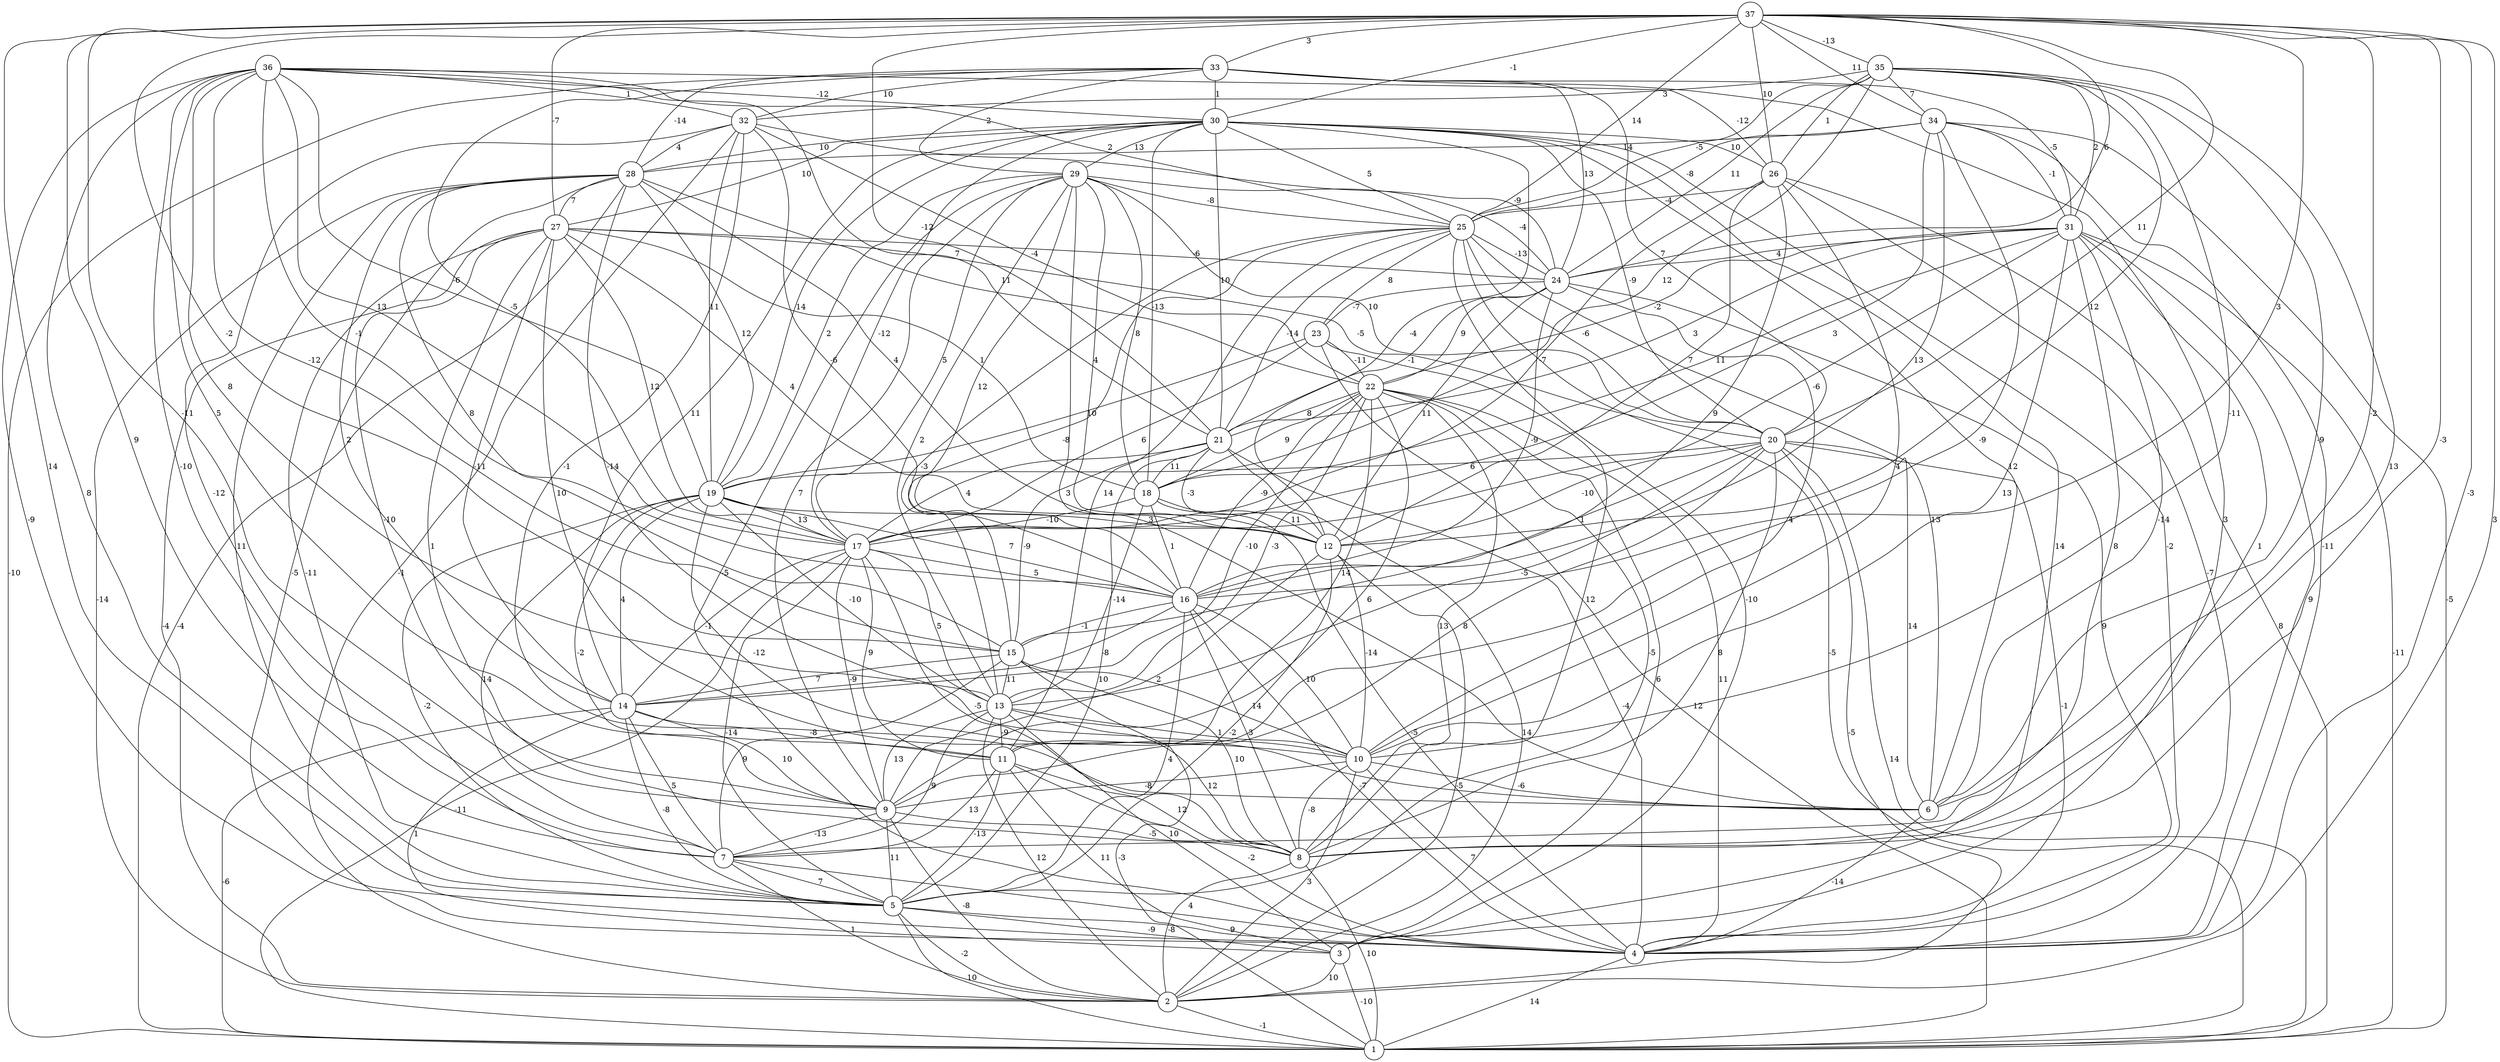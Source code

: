 graph { 
	 fontname="Helvetica,Arial,sans-serif" 
	 node [shape = circle]; 
	 37 -- 2 [label = "3"];
	 37 -- 4 [label = "-3"];
	 37 -- 5 [label = "14"];
	 37 -- 6 [label = "-2"];
	 37 -- 7 [label = "9"];
	 37 -- 8 [label = "-3"];
	 37 -- 9 [label = "-11"];
	 37 -- 15 [label = "-2"];
	 37 -- 16 [label = "3"];
	 37 -- 20 [label = "11"];
	 37 -- 21 [label = "-12"];
	 37 -- 24 [label = "6"];
	 37 -- 25 [label = "14"];
	 37 -- 26 [label = "10"];
	 37 -- 27 [label = "-7"];
	 37 -- 30 [label = "-1"];
	 37 -- 33 [label = "3"];
	 37 -- 34 [label = "11"];
	 37 -- 35 [label = "-13"];
	 36 -- 4 [label = "-9"];
	 36 -- 5 [label = "8"];
	 36 -- 7 [label = "-10"];
	 36 -- 11 [label = "5"];
	 36 -- 13 [label = "8"];
	 36 -- 15 [label = "-12"];
	 36 -- 16 [label = "-1"];
	 36 -- 17 [label = "13"];
	 36 -- 19 [label = "-6"];
	 36 -- 21 [label = "7"];
	 36 -- 25 [label = "2"];
	 36 -- 26 [label = "-12"];
	 36 -- 30 [label = "-12"];
	 36 -- 32 [label = "1"];
	 35 -- 6 [label = "-9"];
	 35 -- 8 [label = "13"];
	 35 -- 10 [label = "-11"];
	 35 -- 12 [label = "12"];
	 35 -- 18 [label = "12"];
	 35 -- 24 [label = "11"];
	 35 -- 25 [label = "-5"];
	 35 -- 26 [label = "1"];
	 35 -- 31 [label = "2"];
	 35 -- 32 [label = "3"];
	 35 -- 34 [label = "7"];
	 34 -- 1 [label = "-5"];
	 34 -- 4 [label = "-11"];
	 34 -- 11 [label = "-9"];
	 34 -- 16 [label = "13"];
	 34 -- 17 [label = "3"];
	 34 -- 25 [label = "-8"];
	 34 -- 28 [label = "14"];
	 34 -- 31 [label = "-1"];
	 33 -- 1 [label = "-10"];
	 33 -- 3 [label = "3"];
	 33 -- 17 [label = "-5"];
	 33 -- 20 [label = "7"];
	 33 -- 24 [label = "13"];
	 33 -- 28 [label = "-14"];
	 33 -- 29 [label = "2"];
	 33 -- 30 [label = "1"];
	 33 -- 31 [label = "-5"];
	 33 -- 32 [label = "10"];
	 32 -- 2 [label = "-1"];
	 32 -- 6 [label = "-1"];
	 32 -- 7 [label = "-12"];
	 32 -- 16 [label = "-6"];
	 32 -- 19 [label = "11"];
	 32 -- 22 [label = "-4"];
	 32 -- 24 [label = "-9"];
	 32 -- 28 [label = "4"];
	 31 -- 1 [label = "-11"];
	 31 -- 4 [label = "9"];
	 31 -- 6 [label = "-14"];
	 31 -- 7 [label = "8"];
	 31 -- 8 [label = "1"];
	 31 -- 10 [label = "13"];
	 31 -- 17 [label = "-6"];
	 31 -- 18 [label = "11"];
	 31 -- 21 [label = "3"];
	 31 -- 22 [label = "-2"];
	 31 -- 24 [label = "4"];
	 30 -- 3 [label = "14"];
	 30 -- 4 [label = "-2"];
	 30 -- 6 [label = "12"];
	 30 -- 12 [label = "-4"];
	 30 -- 14 [label = "11"];
	 30 -- 17 [label = "-12"];
	 30 -- 18 [label = "-13"];
	 30 -- 19 [label = "14"];
	 30 -- 20 [label = "-9"];
	 30 -- 21 [label = "10"];
	 30 -- 25 [label = "5"];
	 30 -- 26 [label = "10"];
	 30 -- 27 [label = "10"];
	 30 -- 28 [label = "10"];
	 30 -- 29 [label = "13"];
	 29 -- 4 [label = "-5"];
	 29 -- 6 [label = "3"];
	 29 -- 9 [label = "7"];
	 29 -- 12 [label = "4"];
	 29 -- 13 [label = "2"];
	 29 -- 16 [label = "12"];
	 29 -- 17 [label = "5"];
	 29 -- 18 [label = "8"];
	 29 -- 19 [label = "2"];
	 29 -- 20 [label = "10"];
	 29 -- 24 [label = "-4"];
	 29 -- 25 [label = "-8"];
	 28 -- 1 [label = "-4"];
	 28 -- 2 [label = "-14"];
	 28 -- 4 [label = "-5"];
	 28 -- 5 [label = "11"];
	 28 -- 10 [label = "-14"];
	 28 -- 12 [label = "4"];
	 28 -- 14 [label = "2"];
	 28 -- 15 [label = "8"];
	 28 -- 19 [label = "12"];
	 28 -- 22 [label = "11"];
	 28 -- 27 [label = "7"];
	 27 -- 2 [label = "-4"];
	 27 -- 5 [label = "-11"];
	 27 -- 8 [label = "1"];
	 27 -- 9 [label = "-10"];
	 27 -- 10 [label = "10"];
	 27 -- 12 [label = "4"];
	 27 -- 14 [label = "-11"];
	 27 -- 17 [label = "12"];
	 27 -- 18 [label = "1"];
	 27 -- 20 [label = "-5"];
	 27 -- 24 [label = "-6"];
	 26 -- 1 [label = "8"];
	 26 -- 4 [label = "-7"];
	 26 -- 10 [label = "4"];
	 26 -- 12 [label = "7"];
	 26 -- 15 [label = "9"];
	 26 -- 17 [label = "-7"];
	 26 -- 25 [label = "-4"];
	 25 -- 1 [label = "-5"];
	 25 -- 3 [label = "-10"];
	 25 -- 6 [label = "13"];
	 25 -- 11 [label = "14"];
	 25 -- 13 [label = "-3"];
	 25 -- 15 [label = "-8"];
	 25 -- 20 [label = "-6"];
	 25 -- 21 [label = "-14"];
	 25 -- 23 [label = "8"];
	 25 -- 24 [label = "-13"];
	 24 -- 4 [label = "9"];
	 24 -- 10 [label = "4"];
	 24 -- 12 [label = "11"];
	 24 -- 16 [label = "-9"];
	 24 -- 21 [label = "-1"];
	 24 -- 22 [label = "9"];
	 24 -- 23 [label = "-7"];
	 23 -- 1 [label = "12"];
	 23 -- 8 [label = "12"];
	 23 -- 17 [label = "6"];
	 23 -- 19 [label = "10"];
	 23 -- 22 [label = "-11"];
	 22 -- 3 [label = "6"];
	 22 -- 4 [label = "11"];
	 22 -- 5 [label = "-5"];
	 22 -- 8 [label = "13"];
	 22 -- 9 [label = "6"];
	 22 -- 11 [label = "14"];
	 22 -- 13 [label = "-3"];
	 22 -- 14 [label = "-10"];
	 22 -- 16 [label = "-9"];
	 22 -- 18 [label = "9"];
	 22 -- 21 [label = "8"];
	 21 -- 2 [label = "14"];
	 21 -- 4 [label = "-4"];
	 21 -- 5 [label = "10"];
	 21 -- 12 [label = "-3"];
	 21 -- 15 [label = "-9"];
	 21 -- 17 [label = "4"];
	 21 -- 18 [label = "11"];
	 20 -- 1 [label = "14"];
	 20 -- 2 [label = "-5"];
	 20 -- 4 [label = "-1"];
	 20 -- 6 [label = "14"];
	 20 -- 8 [label = "8"];
	 20 -- 9 [label = "8"];
	 20 -- 12 [label = "-10"];
	 20 -- 13 [label = "-5"];
	 20 -- 16 [label = "1"];
	 20 -- 19 [label = "6"];
	 19 -- 5 [label = "-2"];
	 19 -- 6 [label = "-12"];
	 19 -- 7 [label = "14"];
	 19 -- 9 [label = "-2"];
	 19 -- 12 [label = "3"];
	 19 -- 13 [label = "-10"];
	 19 -- 14 [label = "4"];
	 19 -- 16 [label = "7"];
	 19 -- 17 [label = "13"];
	 18 -- 4 [label = "-5"];
	 18 -- 12 [label = "11"];
	 18 -- 13 [label = "-14"];
	 18 -- 16 [label = "1"];
	 18 -- 17 [label = "-10"];
	 17 -- 1 [label = "-11"];
	 17 -- 5 [label = "-14"];
	 17 -- 8 [label = "-5"];
	 17 -- 9 [label = "-9"];
	 17 -- 11 [label = "9"];
	 17 -- 13 [label = "5"];
	 17 -- 14 [label = "-1"];
	 17 -- 16 [label = "5"];
	 16 -- 4 [label = "-7"];
	 16 -- 5 [label = "4"];
	 16 -- 8 [label = "3"];
	 16 -- 10 [label = "10"];
	 16 -- 14 [label = "-8"];
	 16 -- 15 [label = "-1"];
	 15 -- 1 [label = "-3"];
	 15 -- 7 [label = "9"];
	 15 -- 8 [label = "10"];
	 15 -- 10 [label = "14"];
	 15 -- 13 [label = "11"];
	 15 -- 14 [label = "7"];
	 14 -- 1 [label = "-6"];
	 14 -- 3 [label = "1"];
	 14 -- 5 [label = "-8"];
	 14 -- 7 [label = "5"];
	 14 -- 9 [label = "10"];
	 14 -- 11 [label = "-8"];
	 13 -- 2 [label = "12"];
	 13 -- 3 [label = "10"];
	 13 -- 7 [label = "9"];
	 13 -- 8 [label = "12"];
	 13 -- 9 [label = "13"];
	 13 -- 10 [label = "1"];
	 13 -- 11 [label = "-9"];
	 12 -- 2 [label = "-5"];
	 12 -- 5 [label = "-2"];
	 12 -- 9 [label = "2"];
	 12 -- 10 [label = "-14"];
	 11 -- 3 [label = "11"];
	 11 -- 4 [label = "-2"];
	 11 -- 5 [label = "-13"];
	 11 -- 7 [label = "13"];
	 11 -- 8 [label = "12"];
	 10 -- 2 [label = "3"];
	 10 -- 4 [label = "7"];
	 10 -- 6 [label = "-6"];
	 10 -- 8 [label = "-8"];
	 10 -- 9 [label = "-8"];
	 9 -- 2 [label = "-8"];
	 9 -- 5 [label = "11"];
	 9 -- 7 [label = "-13"];
	 9 -- 8 [label = "-5"];
	 8 -- 1 [label = "10"];
	 8 -- 2 [label = "-8"];
	 7 -- 2 [label = "1"];
	 7 -- 4 [label = "4"];
	 7 -- 5 [label = "7"];
	 6 -- 4 [label = "-14"];
	 5 -- 1 [label = "10"];
	 5 -- 2 [label = "-2"];
	 5 -- 3 [label = "-9"];
	 5 -- 4 [label = "9"];
	 4 -- 1 [label = "14"];
	 3 -- 1 [label = "-10"];
	 3 -- 2 [label = "10"];
	 2 -- 1 [label = "-1"];
	 1;
	 2;
	 3;
	 4;
	 5;
	 6;
	 7;
	 8;
	 9;
	 10;
	 11;
	 12;
	 13;
	 14;
	 15;
	 16;
	 17;
	 18;
	 19;
	 20;
	 21;
	 22;
	 23;
	 24;
	 25;
	 26;
	 27;
	 28;
	 29;
	 30;
	 31;
	 32;
	 33;
	 34;
	 35;
	 36;
	 37;
}
